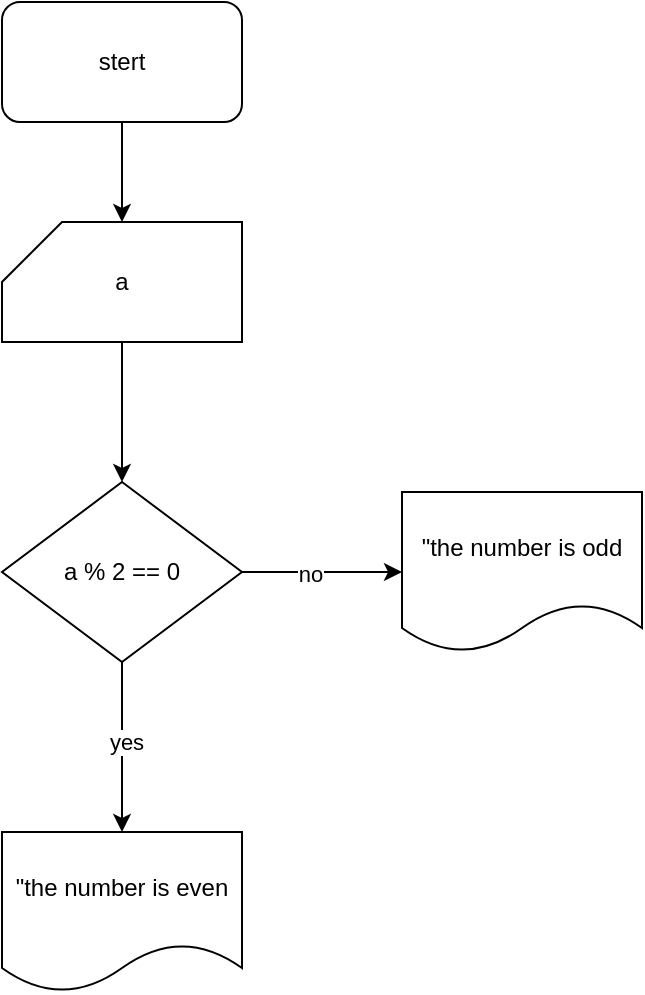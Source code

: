 <mxfile version="21.6.6" type="device">
  <diagram name="‫עמוד-1‬" id="MRAZHqBUVUqw6QirdJdo">
    <mxGraphModel dx="1434" dy="758" grid="1" gridSize="10" guides="1" tooltips="1" connect="1" arrows="1" fold="1" page="1" pageScale="1" pageWidth="827" pageHeight="1169" math="0" shadow="0">
      <root>
        <mxCell id="0" />
        <mxCell id="1" parent="0" />
        <mxCell id="XxnXL9t4_n4hK2MDDIIK-3" value="" style="edgeStyle=orthogonalEdgeStyle;rounded=0;orthogonalLoop=1;jettySize=auto;html=1;" edge="1" parent="1" source="XxnXL9t4_n4hK2MDDIIK-1" target="XxnXL9t4_n4hK2MDDIIK-2">
          <mxGeometry relative="1" as="geometry" />
        </mxCell>
        <mxCell id="XxnXL9t4_n4hK2MDDIIK-1" value="stert" style="rounded=1;whiteSpace=wrap;html=1;" vertex="1" parent="1">
          <mxGeometry x="280" y="120" width="120" height="60" as="geometry" />
        </mxCell>
        <mxCell id="XxnXL9t4_n4hK2MDDIIK-5" value="" style="edgeStyle=orthogonalEdgeStyle;rounded=0;orthogonalLoop=1;jettySize=auto;html=1;" edge="1" parent="1" source="XxnXL9t4_n4hK2MDDIIK-2">
          <mxGeometry relative="1" as="geometry">
            <mxPoint x="340" y="360" as="targetPoint" />
          </mxGeometry>
        </mxCell>
        <mxCell id="XxnXL9t4_n4hK2MDDIIK-2" value="a" style="shape=card;whiteSpace=wrap;html=1;" vertex="1" parent="1">
          <mxGeometry x="280" y="230" width="120" height="60" as="geometry" />
        </mxCell>
        <mxCell id="XxnXL9t4_n4hK2MDDIIK-9" value="" style="edgeStyle=orthogonalEdgeStyle;rounded=0;orthogonalLoop=1;jettySize=auto;html=1;" edge="1" parent="1" source="XxnXL9t4_n4hK2MDDIIK-7" target="XxnXL9t4_n4hK2MDDIIK-8">
          <mxGeometry relative="1" as="geometry" />
        </mxCell>
        <mxCell id="XxnXL9t4_n4hK2MDDIIK-10" value="yes" style="edgeLabel;html=1;align=center;verticalAlign=middle;resizable=0;points=[];" vertex="1" connectable="0" parent="XxnXL9t4_n4hK2MDDIIK-9">
          <mxGeometry x="-0.059" y="2" relative="1" as="geometry">
            <mxPoint as="offset" />
          </mxGeometry>
        </mxCell>
        <mxCell id="XxnXL9t4_n4hK2MDDIIK-12" value="" style="edgeStyle=orthogonalEdgeStyle;rounded=0;orthogonalLoop=1;jettySize=auto;html=1;" edge="1" parent="1" source="XxnXL9t4_n4hK2MDDIIK-7" target="XxnXL9t4_n4hK2MDDIIK-11">
          <mxGeometry relative="1" as="geometry" />
        </mxCell>
        <mxCell id="XxnXL9t4_n4hK2MDDIIK-14" value="no" style="edgeLabel;html=1;align=center;verticalAlign=middle;resizable=0;points=[];" vertex="1" connectable="0" parent="XxnXL9t4_n4hK2MDDIIK-12">
          <mxGeometry x="-0.15" y="-1" relative="1" as="geometry">
            <mxPoint as="offset" />
          </mxGeometry>
        </mxCell>
        <mxCell id="XxnXL9t4_n4hK2MDDIIK-7" value="a % 2 == 0" style="rhombus;whiteSpace=wrap;html=1;" vertex="1" parent="1">
          <mxGeometry x="280" y="360" width="120" height="90" as="geometry" />
        </mxCell>
        <mxCell id="XxnXL9t4_n4hK2MDDIIK-8" value="&quot;the number is even" style="shape=document;whiteSpace=wrap;html=1;boundedLbl=1;" vertex="1" parent="1">
          <mxGeometry x="280" y="535" width="120" height="80" as="geometry" />
        </mxCell>
        <mxCell id="XxnXL9t4_n4hK2MDDIIK-11" value="&quot;the number is odd" style="shape=document;whiteSpace=wrap;html=1;boundedLbl=1;" vertex="1" parent="1">
          <mxGeometry x="480" y="365" width="120" height="80" as="geometry" />
        </mxCell>
      </root>
    </mxGraphModel>
  </diagram>
</mxfile>
